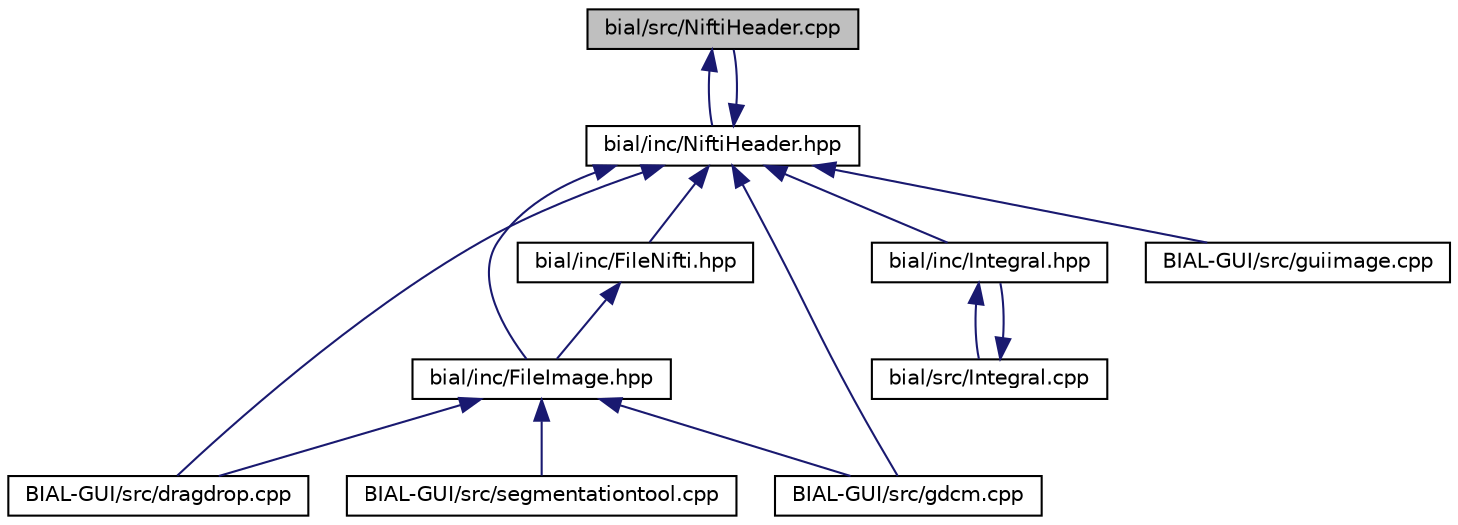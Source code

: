 digraph "bial/src/NiftiHeader.cpp"
{
  edge [fontname="Helvetica",fontsize="10",labelfontname="Helvetica",labelfontsize="10"];
  node [fontname="Helvetica",fontsize="10",shape=record];
  Node1 [label="bial/src/NiftiHeader.cpp",height=0.2,width=0.4,color="black", fillcolor="grey75", style="filled", fontcolor="black"];
  Node1 -> Node2 [dir="back",color="midnightblue",fontsize="10",style="solid",fontname="Helvetica"];
  Node2 [label="bial/inc/NiftiHeader.hpp",height=0.2,width=0.4,color="black", fillcolor="white", style="filled",URL="$_nifti_header_8hpp.html",tooltip="Content: NiftiHeader class   Description: Magnetic Resonance Image class.   Future add-on&#39;s: Complete..."];
  Node2 -> Node3 [dir="back",color="midnightblue",fontsize="10",style="solid",fontname="Helvetica"];
  Node3 [label="bial/inc/FileNifti.hpp",height=0.2,width=0.4,color="black", fillcolor="white", style="filled",URL="$_file_nifti_8hpp.html"];
  Node3 -> Node4 [dir="back",color="midnightblue",fontsize="10",style="solid",fontname="Helvetica"];
  Node4 [label="bial/inc/FileImage.hpp",height=0.2,width=0.4,color="black", fillcolor="white", style="filled",URL="$_file_image_8hpp.html"];
  Node4 -> Node5 [dir="back",color="midnightblue",fontsize="10",style="solid",fontname="Helvetica"];
  Node5 [label="BIAL-GUI/src/dragdrop.cpp",height=0.2,width=0.4,color="black", fillcolor="white", style="filled",URL="$dragdrop_8cpp.html"];
  Node4 -> Node6 [dir="back",color="midnightblue",fontsize="10",style="solid",fontname="Helvetica"];
  Node6 [label="BIAL-GUI/src/gdcm.cpp",height=0.2,width=0.4,color="black", fillcolor="white", style="filled",URL="$gdcm_8cpp.html"];
  Node4 -> Node7 [dir="back",color="midnightblue",fontsize="10",style="solid",fontname="Helvetica"];
  Node7 [label="BIAL-GUI/src/segmentationtool.cpp",height=0.2,width=0.4,color="black", fillcolor="white", style="filled",URL="$segmentationtool_8cpp.html"];
  Node2 -> Node4 [dir="back",color="midnightblue",fontsize="10",style="solid",fontname="Helvetica"];
  Node2 -> Node8 [dir="back",color="midnightblue",fontsize="10",style="solid",fontname="Helvetica"];
  Node8 [label="bial/inc/Integral.hpp",height=0.2,width=0.4,color="black", fillcolor="white", style="filled",URL="$_integral_8hpp.html"];
  Node8 -> Node9 [dir="back",color="midnightblue",fontsize="10",style="solid",fontname="Helvetica"];
  Node9 [label="bial/src/Integral.cpp",height=0.2,width=0.4,color="black", fillcolor="white", style="filled",URL="$_integral_8cpp.html"];
  Node9 -> Node8 [dir="back",color="midnightblue",fontsize="10",style="solid",fontname="Helvetica"];
  Node2 -> Node1 [dir="back",color="midnightblue",fontsize="10",style="solid",fontname="Helvetica"];
  Node2 -> Node5 [dir="back",color="midnightblue",fontsize="10",style="solid",fontname="Helvetica"];
  Node2 -> Node6 [dir="back",color="midnightblue",fontsize="10",style="solid",fontname="Helvetica"];
  Node2 -> Node10 [dir="back",color="midnightblue",fontsize="10",style="solid",fontname="Helvetica"];
  Node10 [label="BIAL-GUI/src/guiimage.cpp",height=0.2,width=0.4,color="black", fillcolor="white", style="filled",URL="$guiimage_8cpp.html"];
}
